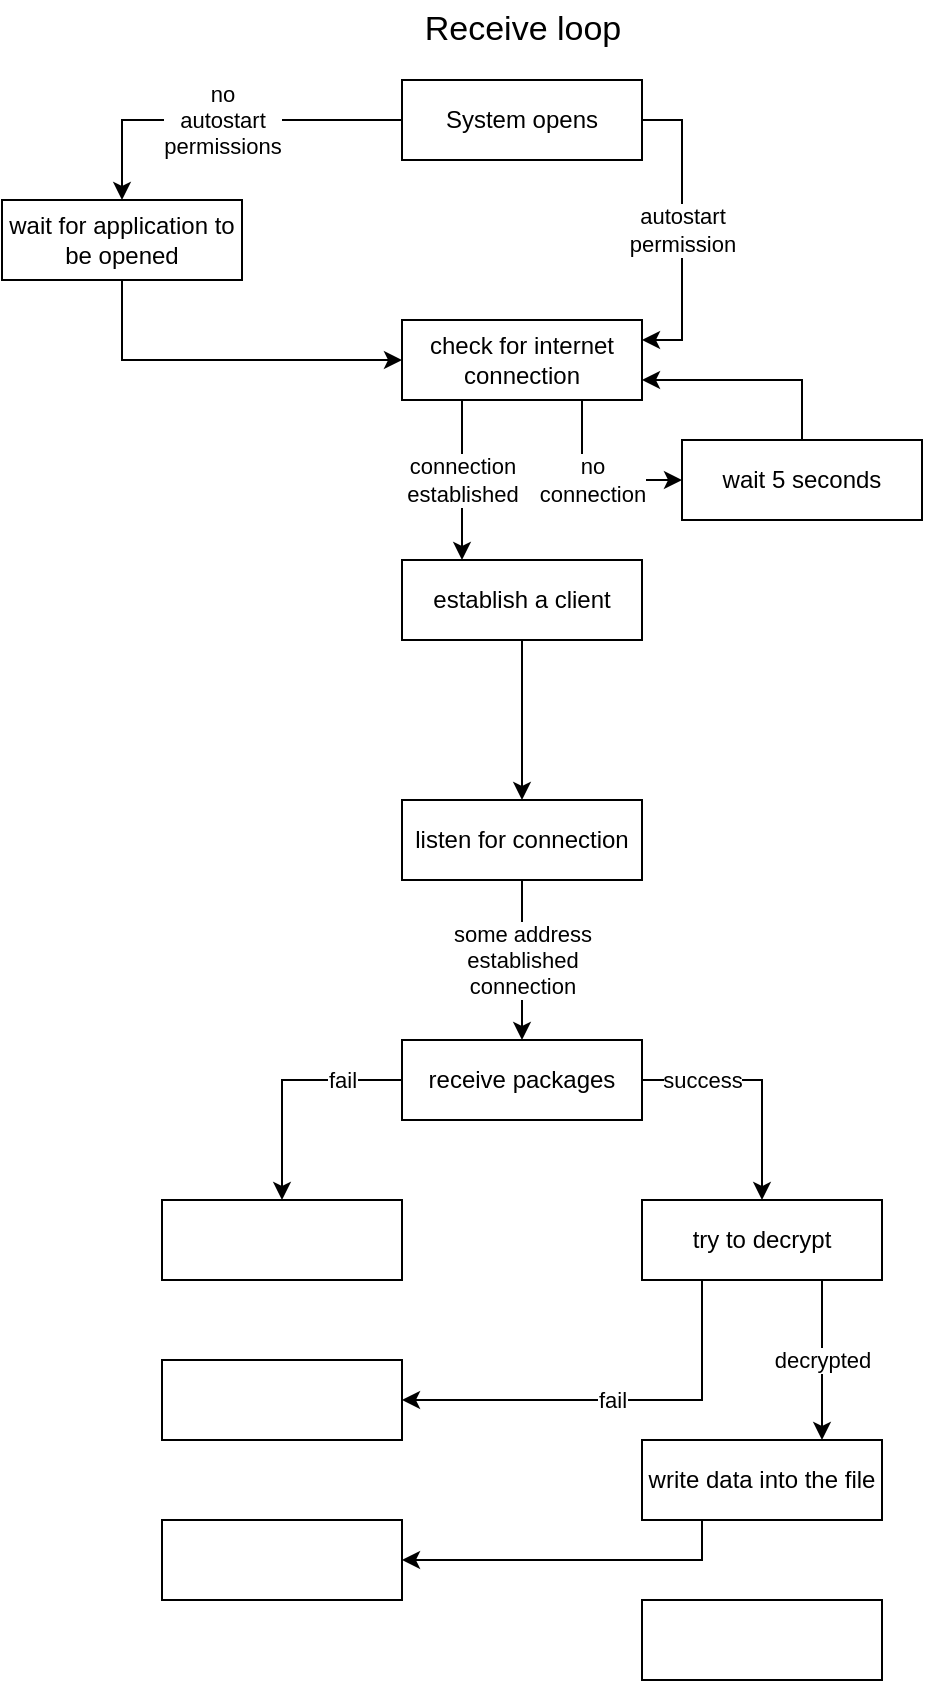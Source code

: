 <mxfile version="25.0.2">
  <diagram name="Strona-1" id="Y3ckknS0dzmolt8lO4K1">
    <mxGraphModel dx="714" dy="418" grid="1" gridSize="10" guides="1" tooltips="1" connect="1" arrows="1" fold="1" page="1" pageScale="1" pageWidth="827" pageHeight="1169" math="0" shadow="0">
      <root>
        <mxCell id="0" />
        <mxCell id="1" parent="0" />
        <mxCell id="nMoYdhykQYNkKMWGGYeE-7" value="autostart&lt;div&gt;permission&lt;/div&gt;" style="edgeStyle=orthogonalEdgeStyle;rounded=0;orthogonalLoop=1;jettySize=auto;html=1;exitX=1;exitY=0.5;exitDx=0;exitDy=0;entryX=1;entryY=0.25;entryDx=0;entryDy=0;" edge="1" parent="1" source="nMoYdhykQYNkKMWGGYeE-1" target="nMoYdhykQYNkKMWGGYeE-9">
          <mxGeometry relative="1" as="geometry" />
        </mxCell>
        <mxCell id="nMoYdhykQYNkKMWGGYeE-8" value="no&lt;div&gt;autostart&lt;/div&gt;&lt;div&gt;permissions&lt;/div&gt;" style="edgeStyle=orthogonalEdgeStyle;rounded=0;orthogonalLoop=1;jettySize=auto;html=1;exitX=0;exitY=0.5;exitDx=0;exitDy=0;entryX=0.5;entryY=0;entryDx=0;entryDy=0;" edge="1" parent="1" source="nMoYdhykQYNkKMWGGYeE-1" target="nMoYdhykQYNkKMWGGYeE-4">
          <mxGeometry relative="1" as="geometry" />
        </mxCell>
        <mxCell id="nMoYdhykQYNkKMWGGYeE-1" value="System opens" style="rounded=0;whiteSpace=wrap;html=1;" vertex="1" parent="1">
          <mxGeometry x="360" y="40" width="120" height="40" as="geometry" />
        </mxCell>
        <mxCell id="nMoYdhykQYNkKMWGGYeE-2" value="Receive loop" style="text;html=1;align=center;verticalAlign=middle;resizable=0;points=[];autosize=1;strokeColor=none;fillColor=none;fontSize=17;" vertex="1" parent="1">
          <mxGeometry x="360" width="120" height="30" as="geometry" />
        </mxCell>
        <mxCell id="nMoYdhykQYNkKMWGGYeE-11" style="edgeStyle=orthogonalEdgeStyle;rounded=0;orthogonalLoop=1;jettySize=auto;html=1;exitX=0.5;exitY=1;exitDx=0;exitDy=0;entryX=0;entryY=0.5;entryDx=0;entryDy=0;" edge="1" parent="1" source="nMoYdhykQYNkKMWGGYeE-4" target="nMoYdhykQYNkKMWGGYeE-9">
          <mxGeometry relative="1" as="geometry" />
        </mxCell>
        <mxCell id="nMoYdhykQYNkKMWGGYeE-4" value="wait for application to be opened" style="rounded=0;whiteSpace=wrap;html=1;" vertex="1" parent="1">
          <mxGeometry x="160.0" y="100" width="120" height="40" as="geometry" />
        </mxCell>
        <mxCell id="nMoYdhykQYNkKMWGGYeE-14" value="connection&lt;div&gt;established&lt;/div&gt;" style="edgeStyle=orthogonalEdgeStyle;rounded=0;orthogonalLoop=1;jettySize=auto;html=1;exitX=0.25;exitY=1;exitDx=0;exitDy=0;entryX=0.25;entryY=0;entryDx=0;entryDy=0;" edge="1" parent="1" source="nMoYdhykQYNkKMWGGYeE-9" target="nMoYdhykQYNkKMWGGYeE-13">
          <mxGeometry relative="1" as="geometry" />
        </mxCell>
        <mxCell id="nMoYdhykQYNkKMWGGYeE-17" value="no&lt;div&gt;connection&lt;/div&gt;" style="edgeStyle=orthogonalEdgeStyle;rounded=0;orthogonalLoop=1;jettySize=auto;html=1;exitX=0.75;exitY=1;exitDx=0;exitDy=0;entryX=0;entryY=0.5;entryDx=0;entryDy=0;" edge="1" parent="1" source="nMoYdhykQYNkKMWGGYeE-9" target="nMoYdhykQYNkKMWGGYeE-16">
          <mxGeometry relative="1" as="geometry" />
        </mxCell>
        <mxCell id="nMoYdhykQYNkKMWGGYeE-9" value="check for internet connection" style="rounded=0;whiteSpace=wrap;html=1;" vertex="1" parent="1">
          <mxGeometry x="360.0" y="160" width="120" height="40" as="geometry" />
        </mxCell>
        <mxCell id="nMoYdhykQYNkKMWGGYeE-21" style="edgeStyle=orthogonalEdgeStyle;rounded=0;orthogonalLoop=1;jettySize=auto;html=1;exitX=0.5;exitY=1;exitDx=0;exitDy=0;entryX=0.5;entryY=0;entryDx=0;entryDy=0;" edge="1" parent="1" source="nMoYdhykQYNkKMWGGYeE-13" target="nMoYdhykQYNkKMWGGYeE-20">
          <mxGeometry relative="1" as="geometry" />
        </mxCell>
        <mxCell id="nMoYdhykQYNkKMWGGYeE-13" value="establish a client" style="rounded=0;whiteSpace=wrap;html=1;" vertex="1" parent="1">
          <mxGeometry x="360.0" y="280" width="120" height="40" as="geometry" />
        </mxCell>
        <mxCell id="nMoYdhykQYNkKMWGGYeE-19" style="edgeStyle=orthogonalEdgeStyle;rounded=0;orthogonalLoop=1;jettySize=auto;html=1;exitX=0.5;exitY=0;exitDx=0;exitDy=0;entryX=1;entryY=0.75;entryDx=0;entryDy=0;" edge="1" parent="1" source="nMoYdhykQYNkKMWGGYeE-16" target="nMoYdhykQYNkKMWGGYeE-9">
          <mxGeometry relative="1" as="geometry" />
        </mxCell>
        <mxCell id="nMoYdhykQYNkKMWGGYeE-16" value="wait 5 seconds" style="rounded=0;whiteSpace=wrap;html=1;" vertex="1" parent="1">
          <mxGeometry x="500.0" y="220" width="120" height="40" as="geometry" />
        </mxCell>
        <mxCell id="nMoYdhykQYNkKMWGGYeE-24" value="some address&lt;div&gt;established&lt;/div&gt;&lt;div&gt;connection&lt;/div&gt;" style="edgeStyle=orthogonalEdgeStyle;rounded=0;orthogonalLoop=1;jettySize=auto;html=1;exitX=0.5;exitY=1;exitDx=0;exitDy=0;entryX=0.5;entryY=0;entryDx=0;entryDy=0;" edge="1" parent="1" source="nMoYdhykQYNkKMWGGYeE-20" target="nMoYdhykQYNkKMWGGYeE-22">
          <mxGeometry relative="1" as="geometry" />
        </mxCell>
        <mxCell id="nMoYdhykQYNkKMWGGYeE-20" value="listen for connection" style="rounded=0;whiteSpace=wrap;html=1;" vertex="1" parent="1">
          <mxGeometry x="360.0" y="400" width="120" height="40" as="geometry" />
        </mxCell>
        <mxCell id="nMoYdhykQYNkKMWGGYeE-29" value="success" style="edgeStyle=orthogonalEdgeStyle;rounded=0;orthogonalLoop=1;jettySize=auto;html=1;exitX=1;exitY=0.5;exitDx=0;exitDy=0;entryX=0.5;entryY=0;entryDx=0;entryDy=0;" edge="1" parent="1" source="nMoYdhykQYNkKMWGGYeE-22" target="nMoYdhykQYNkKMWGGYeE-28">
          <mxGeometry x="-0.5" relative="1" as="geometry">
            <mxPoint as="offset" />
          </mxGeometry>
        </mxCell>
        <mxCell id="nMoYdhykQYNkKMWGGYeE-30" value="fail" style="edgeStyle=orthogonalEdgeStyle;rounded=0;orthogonalLoop=1;jettySize=auto;html=1;exitX=0;exitY=0.5;exitDx=0;exitDy=0;entryX=0.5;entryY=0;entryDx=0;entryDy=0;" edge="1" parent="1" source="nMoYdhykQYNkKMWGGYeE-22" target="nMoYdhykQYNkKMWGGYeE-27">
          <mxGeometry x="-0.5" relative="1" as="geometry">
            <mxPoint as="offset" />
          </mxGeometry>
        </mxCell>
        <mxCell id="nMoYdhykQYNkKMWGGYeE-22" value="receive packages" style="rounded=0;whiteSpace=wrap;html=1;" vertex="1" parent="1">
          <mxGeometry x="360.0" y="520" width="120" height="40" as="geometry" />
        </mxCell>
        <mxCell id="nMoYdhykQYNkKMWGGYeE-27" value="" style="rounded=0;whiteSpace=wrap;html=1;" vertex="1" parent="1">
          <mxGeometry x="240.0" y="600" width="120" height="40" as="geometry" />
        </mxCell>
        <mxCell id="nMoYdhykQYNkKMWGGYeE-32" value="fail" style="edgeStyle=orthogonalEdgeStyle;rounded=0;orthogonalLoop=1;jettySize=auto;html=1;exitX=0.25;exitY=1;exitDx=0;exitDy=0;entryX=1;entryY=0.5;entryDx=0;entryDy=0;" edge="1" parent="1" source="nMoYdhykQYNkKMWGGYeE-28" target="nMoYdhykQYNkKMWGGYeE-31">
          <mxGeometry relative="1" as="geometry" />
        </mxCell>
        <mxCell id="nMoYdhykQYNkKMWGGYeE-33" value="decrypted" style="edgeStyle=orthogonalEdgeStyle;rounded=0;orthogonalLoop=1;jettySize=auto;html=1;exitX=0.75;exitY=1;exitDx=0;exitDy=0;entryX=0.75;entryY=0;entryDx=0;entryDy=0;" edge="1" parent="1" source="nMoYdhykQYNkKMWGGYeE-28" target="nMoYdhykQYNkKMWGGYeE-34">
          <mxGeometry relative="1" as="geometry">
            <mxPoint x="570.138" y="720" as="targetPoint" />
          </mxGeometry>
        </mxCell>
        <mxCell id="nMoYdhykQYNkKMWGGYeE-28" value="try to decrypt" style="rounded=0;whiteSpace=wrap;html=1;" vertex="1" parent="1">
          <mxGeometry x="480.0" y="600" width="120" height="40" as="geometry" />
        </mxCell>
        <mxCell id="nMoYdhykQYNkKMWGGYeE-31" value="" style="rounded=0;whiteSpace=wrap;html=1;" vertex="1" parent="1">
          <mxGeometry x="240.0" y="680" width="120" height="40" as="geometry" />
        </mxCell>
        <mxCell id="nMoYdhykQYNkKMWGGYeE-36" style="edgeStyle=orthogonalEdgeStyle;rounded=0;orthogonalLoop=1;jettySize=auto;html=1;exitX=0.25;exitY=1;exitDx=0;exitDy=0;entryX=1;entryY=0.5;entryDx=0;entryDy=0;" edge="1" parent="1" source="nMoYdhykQYNkKMWGGYeE-34" target="nMoYdhykQYNkKMWGGYeE-35">
          <mxGeometry relative="1" as="geometry" />
        </mxCell>
        <mxCell id="nMoYdhykQYNkKMWGGYeE-34" value="write data into the file" style="rounded=0;whiteSpace=wrap;html=1;" vertex="1" parent="1">
          <mxGeometry x="479.998" y="720" width="120" height="40" as="geometry" />
        </mxCell>
        <mxCell id="nMoYdhykQYNkKMWGGYeE-35" value="" style="rounded=0;whiteSpace=wrap;html=1;" vertex="1" parent="1">
          <mxGeometry x="240.0" y="760" width="120" height="40" as="geometry" />
        </mxCell>
        <mxCell id="nMoYdhykQYNkKMWGGYeE-37" value="" style="rounded=0;whiteSpace=wrap;html=1;" vertex="1" parent="1">
          <mxGeometry x="480.0" y="800" width="120" height="40" as="geometry" />
        </mxCell>
      </root>
    </mxGraphModel>
  </diagram>
</mxfile>
